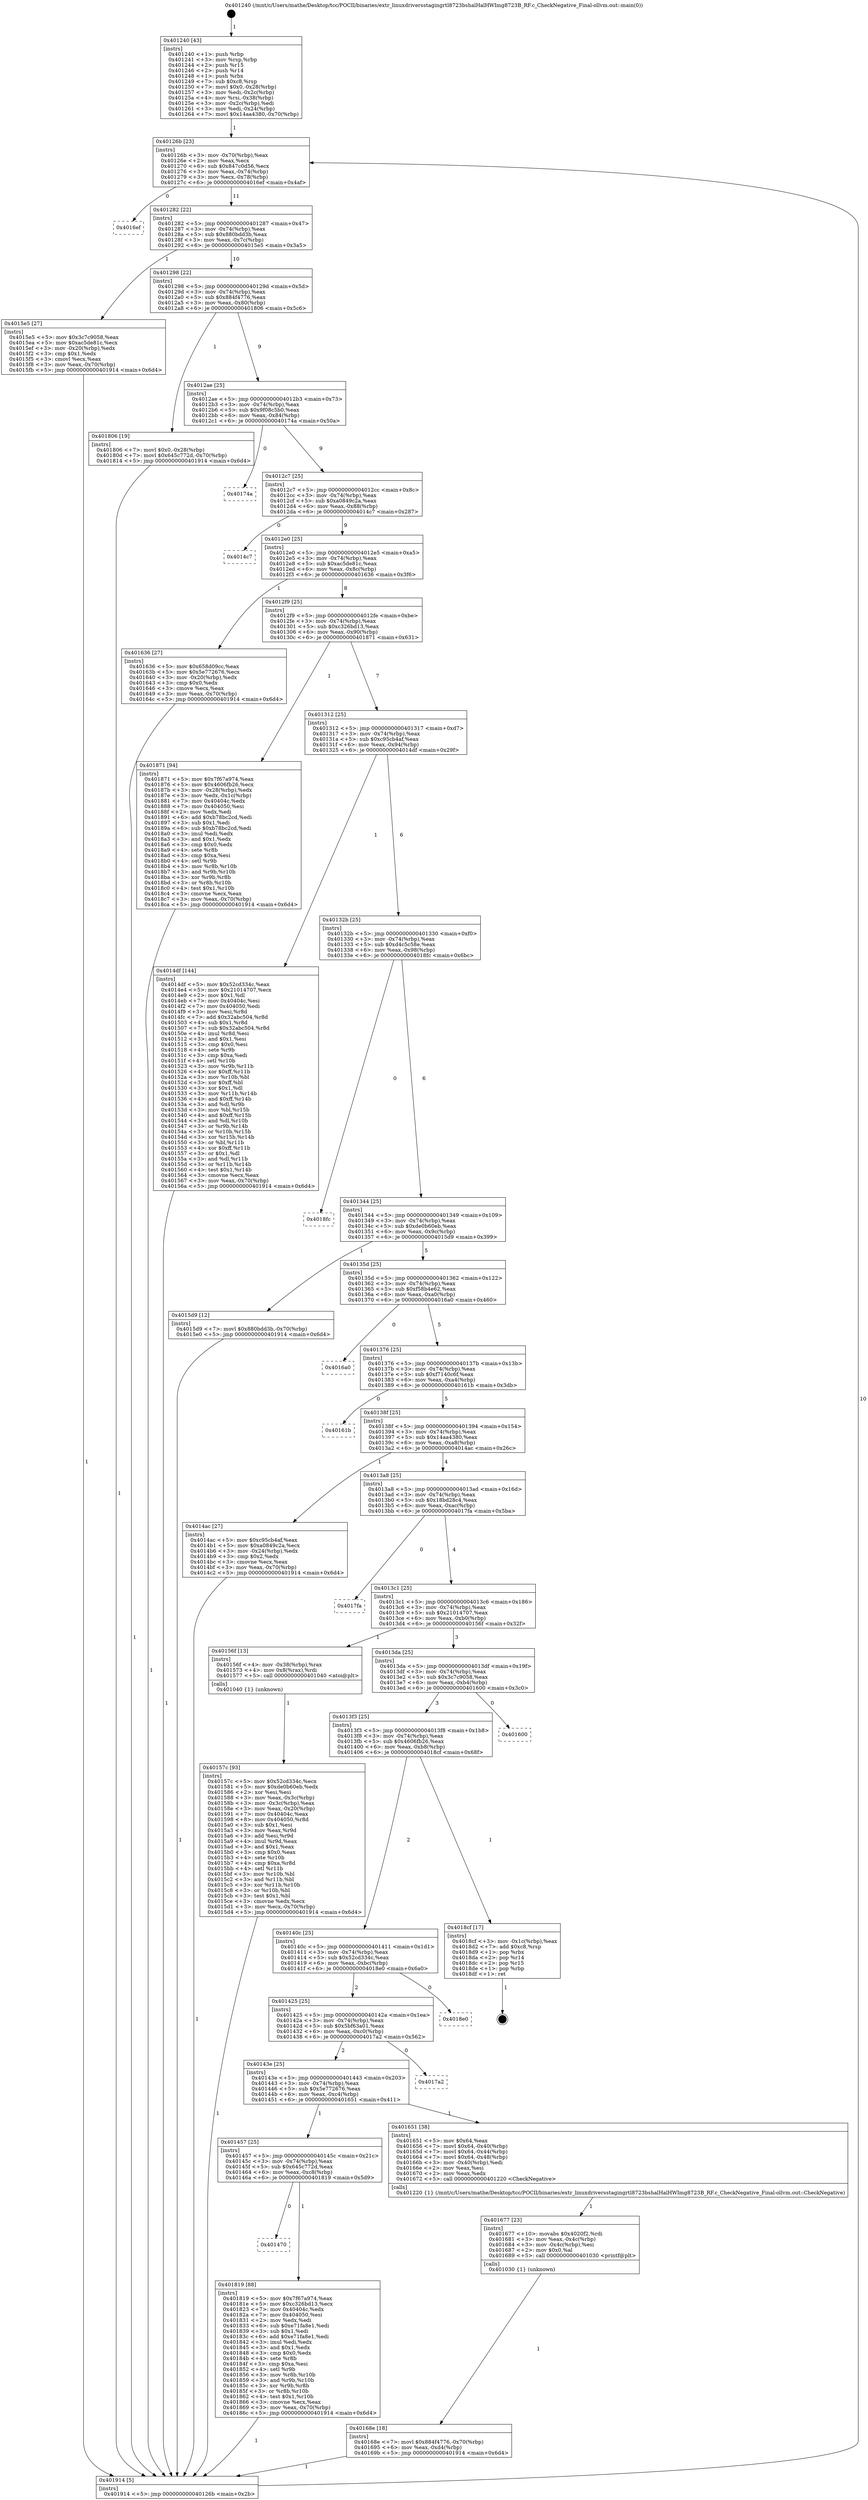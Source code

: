 digraph "0x401240" {
  label = "0x401240 (/mnt/c/Users/mathe/Desktop/tcc/POCII/binaries/extr_linuxdriversstagingrtl8723bshalHalHWImg8723B_RF.c_CheckNegative_Final-ollvm.out::main(0))"
  labelloc = "t"
  node[shape=record]

  Entry [label="",width=0.3,height=0.3,shape=circle,fillcolor=black,style=filled]
  "0x40126b" [label="{
     0x40126b [23]\l
     | [instrs]\l
     &nbsp;&nbsp;0x40126b \<+3\>: mov -0x70(%rbp),%eax\l
     &nbsp;&nbsp;0x40126e \<+2\>: mov %eax,%ecx\l
     &nbsp;&nbsp;0x401270 \<+6\>: sub $0x847c0d56,%ecx\l
     &nbsp;&nbsp;0x401276 \<+3\>: mov %eax,-0x74(%rbp)\l
     &nbsp;&nbsp;0x401279 \<+3\>: mov %ecx,-0x78(%rbp)\l
     &nbsp;&nbsp;0x40127c \<+6\>: je 00000000004016ef \<main+0x4af\>\l
  }"]
  "0x4016ef" [label="{
     0x4016ef\l
  }", style=dashed]
  "0x401282" [label="{
     0x401282 [22]\l
     | [instrs]\l
     &nbsp;&nbsp;0x401282 \<+5\>: jmp 0000000000401287 \<main+0x47\>\l
     &nbsp;&nbsp;0x401287 \<+3\>: mov -0x74(%rbp),%eax\l
     &nbsp;&nbsp;0x40128a \<+5\>: sub $0x880bdd3b,%eax\l
     &nbsp;&nbsp;0x40128f \<+3\>: mov %eax,-0x7c(%rbp)\l
     &nbsp;&nbsp;0x401292 \<+6\>: je 00000000004015e5 \<main+0x3a5\>\l
  }"]
  Exit [label="",width=0.3,height=0.3,shape=circle,fillcolor=black,style=filled,peripheries=2]
  "0x4015e5" [label="{
     0x4015e5 [27]\l
     | [instrs]\l
     &nbsp;&nbsp;0x4015e5 \<+5\>: mov $0x3c7c9058,%eax\l
     &nbsp;&nbsp;0x4015ea \<+5\>: mov $0xac5de81c,%ecx\l
     &nbsp;&nbsp;0x4015ef \<+3\>: mov -0x20(%rbp),%edx\l
     &nbsp;&nbsp;0x4015f2 \<+3\>: cmp $0x1,%edx\l
     &nbsp;&nbsp;0x4015f5 \<+3\>: cmovl %ecx,%eax\l
     &nbsp;&nbsp;0x4015f8 \<+3\>: mov %eax,-0x70(%rbp)\l
     &nbsp;&nbsp;0x4015fb \<+5\>: jmp 0000000000401914 \<main+0x6d4\>\l
  }"]
  "0x401298" [label="{
     0x401298 [22]\l
     | [instrs]\l
     &nbsp;&nbsp;0x401298 \<+5\>: jmp 000000000040129d \<main+0x5d\>\l
     &nbsp;&nbsp;0x40129d \<+3\>: mov -0x74(%rbp),%eax\l
     &nbsp;&nbsp;0x4012a0 \<+5\>: sub $0x884f4776,%eax\l
     &nbsp;&nbsp;0x4012a5 \<+3\>: mov %eax,-0x80(%rbp)\l
     &nbsp;&nbsp;0x4012a8 \<+6\>: je 0000000000401806 \<main+0x5c6\>\l
  }"]
  "0x401470" [label="{
     0x401470\l
  }", style=dashed]
  "0x401806" [label="{
     0x401806 [19]\l
     | [instrs]\l
     &nbsp;&nbsp;0x401806 \<+7\>: movl $0x0,-0x28(%rbp)\l
     &nbsp;&nbsp;0x40180d \<+7\>: movl $0x645c772d,-0x70(%rbp)\l
     &nbsp;&nbsp;0x401814 \<+5\>: jmp 0000000000401914 \<main+0x6d4\>\l
  }"]
  "0x4012ae" [label="{
     0x4012ae [25]\l
     | [instrs]\l
     &nbsp;&nbsp;0x4012ae \<+5\>: jmp 00000000004012b3 \<main+0x73\>\l
     &nbsp;&nbsp;0x4012b3 \<+3\>: mov -0x74(%rbp),%eax\l
     &nbsp;&nbsp;0x4012b6 \<+5\>: sub $0x9f08c5b0,%eax\l
     &nbsp;&nbsp;0x4012bb \<+6\>: mov %eax,-0x84(%rbp)\l
     &nbsp;&nbsp;0x4012c1 \<+6\>: je 000000000040174a \<main+0x50a\>\l
  }"]
  "0x401819" [label="{
     0x401819 [88]\l
     | [instrs]\l
     &nbsp;&nbsp;0x401819 \<+5\>: mov $0x7f67a974,%eax\l
     &nbsp;&nbsp;0x40181e \<+5\>: mov $0xc326bd13,%ecx\l
     &nbsp;&nbsp;0x401823 \<+7\>: mov 0x40404c,%edx\l
     &nbsp;&nbsp;0x40182a \<+7\>: mov 0x404050,%esi\l
     &nbsp;&nbsp;0x401831 \<+2\>: mov %edx,%edi\l
     &nbsp;&nbsp;0x401833 \<+6\>: sub $0xe71fa8e1,%edi\l
     &nbsp;&nbsp;0x401839 \<+3\>: sub $0x1,%edi\l
     &nbsp;&nbsp;0x40183c \<+6\>: add $0xe71fa8e1,%edi\l
     &nbsp;&nbsp;0x401842 \<+3\>: imul %edi,%edx\l
     &nbsp;&nbsp;0x401845 \<+3\>: and $0x1,%edx\l
     &nbsp;&nbsp;0x401848 \<+3\>: cmp $0x0,%edx\l
     &nbsp;&nbsp;0x40184b \<+4\>: sete %r8b\l
     &nbsp;&nbsp;0x40184f \<+3\>: cmp $0xa,%esi\l
     &nbsp;&nbsp;0x401852 \<+4\>: setl %r9b\l
     &nbsp;&nbsp;0x401856 \<+3\>: mov %r8b,%r10b\l
     &nbsp;&nbsp;0x401859 \<+3\>: and %r9b,%r10b\l
     &nbsp;&nbsp;0x40185c \<+3\>: xor %r9b,%r8b\l
     &nbsp;&nbsp;0x40185f \<+3\>: or %r8b,%r10b\l
     &nbsp;&nbsp;0x401862 \<+4\>: test $0x1,%r10b\l
     &nbsp;&nbsp;0x401866 \<+3\>: cmovne %ecx,%eax\l
     &nbsp;&nbsp;0x401869 \<+3\>: mov %eax,-0x70(%rbp)\l
     &nbsp;&nbsp;0x40186c \<+5\>: jmp 0000000000401914 \<main+0x6d4\>\l
  }"]
  "0x40174a" [label="{
     0x40174a\l
  }", style=dashed]
  "0x4012c7" [label="{
     0x4012c7 [25]\l
     | [instrs]\l
     &nbsp;&nbsp;0x4012c7 \<+5\>: jmp 00000000004012cc \<main+0x8c\>\l
     &nbsp;&nbsp;0x4012cc \<+3\>: mov -0x74(%rbp),%eax\l
     &nbsp;&nbsp;0x4012cf \<+5\>: sub $0xa0849c2a,%eax\l
     &nbsp;&nbsp;0x4012d4 \<+6\>: mov %eax,-0x88(%rbp)\l
     &nbsp;&nbsp;0x4012da \<+6\>: je 00000000004014c7 \<main+0x287\>\l
  }"]
  "0x40168e" [label="{
     0x40168e [18]\l
     | [instrs]\l
     &nbsp;&nbsp;0x40168e \<+7\>: movl $0x884f4776,-0x70(%rbp)\l
     &nbsp;&nbsp;0x401695 \<+6\>: mov %eax,-0xd4(%rbp)\l
     &nbsp;&nbsp;0x40169b \<+5\>: jmp 0000000000401914 \<main+0x6d4\>\l
  }"]
  "0x4014c7" [label="{
     0x4014c7\l
  }", style=dashed]
  "0x4012e0" [label="{
     0x4012e0 [25]\l
     | [instrs]\l
     &nbsp;&nbsp;0x4012e0 \<+5\>: jmp 00000000004012e5 \<main+0xa5\>\l
     &nbsp;&nbsp;0x4012e5 \<+3\>: mov -0x74(%rbp),%eax\l
     &nbsp;&nbsp;0x4012e8 \<+5\>: sub $0xac5de81c,%eax\l
     &nbsp;&nbsp;0x4012ed \<+6\>: mov %eax,-0x8c(%rbp)\l
     &nbsp;&nbsp;0x4012f3 \<+6\>: je 0000000000401636 \<main+0x3f6\>\l
  }"]
  "0x401677" [label="{
     0x401677 [23]\l
     | [instrs]\l
     &nbsp;&nbsp;0x401677 \<+10\>: movabs $0x4020f2,%rdi\l
     &nbsp;&nbsp;0x401681 \<+3\>: mov %eax,-0x4c(%rbp)\l
     &nbsp;&nbsp;0x401684 \<+3\>: mov -0x4c(%rbp),%esi\l
     &nbsp;&nbsp;0x401687 \<+2\>: mov $0x0,%al\l
     &nbsp;&nbsp;0x401689 \<+5\>: call 0000000000401030 \<printf@plt\>\l
     | [calls]\l
     &nbsp;&nbsp;0x401030 \{1\} (unknown)\l
  }"]
  "0x401636" [label="{
     0x401636 [27]\l
     | [instrs]\l
     &nbsp;&nbsp;0x401636 \<+5\>: mov $0x658d09cc,%eax\l
     &nbsp;&nbsp;0x40163b \<+5\>: mov $0x5e772676,%ecx\l
     &nbsp;&nbsp;0x401640 \<+3\>: mov -0x20(%rbp),%edx\l
     &nbsp;&nbsp;0x401643 \<+3\>: cmp $0x0,%edx\l
     &nbsp;&nbsp;0x401646 \<+3\>: cmove %ecx,%eax\l
     &nbsp;&nbsp;0x401649 \<+3\>: mov %eax,-0x70(%rbp)\l
     &nbsp;&nbsp;0x40164c \<+5\>: jmp 0000000000401914 \<main+0x6d4\>\l
  }"]
  "0x4012f9" [label="{
     0x4012f9 [25]\l
     | [instrs]\l
     &nbsp;&nbsp;0x4012f9 \<+5\>: jmp 00000000004012fe \<main+0xbe\>\l
     &nbsp;&nbsp;0x4012fe \<+3\>: mov -0x74(%rbp),%eax\l
     &nbsp;&nbsp;0x401301 \<+5\>: sub $0xc326bd13,%eax\l
     &nbsp;&nbsp;0x401306 \<+6\>: mov %eax,-0x90(%rbp)\l
     &nbsp;&nbsp;0x40130c \<+6\>: je 0000000000401871 \<main+0x631\>\l
  }"]
  "0x401457" [label="{
     0x401457 [25]\l
     | [instrs]\l
     &nbsp;&nbsp;0x401457 \<+5\>: jmp 000000000040145c \<main+0x21c\>\l
     &nbsp;&nbsp;0x40145c \<+3\>: mov -0x74(%rbp),%eax\l
     &nbsp;&nbsp;0x40145f \<+5\>: sub $0x645c772d,%eax\l
     &nbsp;&nbsp;0x401464 \<+6\>: mov %eax,-0xc8(%rbp)\l
     &nbsp;&nbsp;0x40146a \<+6\>: je 0000000000401819 \<main+0x5d9\>\l
  }"]
  "0x401871" [label="{
     0x401871 [94]\l
     | [instrs]\l
     &nbsp;&nbsp;0x401871 \<+5\>: mov $0x7f67a974,%eax\l
     &nbsp;&nbsp;0x401876 \<+5\>: mov $0x4606fb26,%ecx\l
     &nbsp;&nbsp;0x40187b \<+3\>: mov -0x28(%rbp),%edx\l
     &nbsp;&nbsp;0x40187e \<+3\>: mov %edx,-0x1c(%rbp)\l
     &nbsp;&nbsp;0x401881 \<+7\>: mov 0x40404c,%edx\l
     &nbsp;&nbsp;0x401888 \<+7\>: mov 0x404050,%esi\l
     &nbsp;&nbsp;0x40188f \<+2\>: mov %edx,%edi\l
     &nbsp;&nbsp;0x401891 \<+6\>: add $0xb78bc2cd,%edi\l
     &nbsp;&nbsp;0x401897 \<+3\>: sub $0x1,%edi\l
     &nbsp;&nbsp;0x40189a \<+6\>: sub $0xb78bc2cd,%edi\l
     &nbsp;&nbsp;0x4018a0 \<+3\>: imul %edi,%edx\l
     &nbsp;&nbsp;0x4018a3 \<+3\>: and $0x1,%edx\l
     &nbsp;&nbsp;0x4018a6 \<+3\>: cmp $0x0,%edx\l
     &nbsp;&nbsp;0x4018a9 \<+4\>: sete %r8b\l
     &nbsp;&nbsp;0x4018ad \<+3\>: cmp $0xa,%esi\l
     &nbsp;&nbsp;0x4018b0 \<+4\>: setl %r9b\l
     &nbsp;&nbsp;0x4018b4 \<+3\>: mov %r8b,%r10b\l
     &nbsp;&nbsp;0x4018b7 \<+3\>: and %r9b,%r10b\l
     &nbsp;&nbsp;0x4018ba \<+3\>: xor %r9b,%r8b\l
     &nbsp;&nbsp;0x4018bd \<+3\>: or %r8b,%r10b\l
     &nbsp;&nbsp;0x4018c0 \<+4\>: test $0x1,%r10b\l
     &nbsp;&nbsp;0x4018c4 \<+3\>: cmovne %ecx,%eax\l
     &nbsp;&nbsp;0x4018c7 \<+3\>: mov %eax,-0x70(%rbp)\l
     &nbsp;&nbsp;0x4018ca \<+5\>: jmp 0000000000401914 \<main+0x6d4\>\l
  }"]
  "0x401312" [label="{
     0x401312 [25]\l
     | [instrs]\l
     &nbsp;&nbsp;0x401312 \<+5\>: jmp 0000000000401317 \<main+0xd7\>\l
     &nbsp;&nbsp;0x401317 \<+3\>: mov -0x74(%rbp),%eax\l
     &nbsp;&nbsp;0x40131a \<+5\>: sub $0xc95cb4af,%eax\l
     &nbsp;&nbsp;0x40131f \<+6\>: mov %eax,-0x94(%rbp)\l
     &nbsp;&nbsp;0x401325 \<+6\>: je 00000000004014df \<main+0x29f\>\l
  }"]
  "0x401651" [label="{
     0x401651 [38]\l
     | [instrs]\l
     &nbsp;&nbsp;0x401651 \<+5\>: mov $0x64,%eax\l
     &nbsp;&nbsp;0x401656 \<+7\>: movl $0x64,-0x40(%rbp)\l
     &nbsp;&nbsp;0x40165d \<+7\>: movl $0x64,-0x44(%rbp)\l
     &nbsp;&nbsp;0x401664 \<+7\>: movl $0x64,-0x48(%rbp)\l
     &nbsp;&nbsp;0x40166b \<+3\>: mov -0x40(%rbp),%edi\l
     &nbsp;&nbsp;0x40166e \<+2\>: mov %eax,%esi\l
     &nbsp;&nbsp;0x401670 \<+2\>: mov %eax,%edx\l
     &nbsp;&nbsp;0x401672 \<+5\>: call 0000000000401220 \<CheckNegative\>\l
     | [calls]\l
     &nbsp;&nbsp;0x401220 \{1\} (/mnt/c/Users/mathe/Desktop/tcc/POCII/binaries/extr_linuxdriversstagingrtl8723bshalHalHWImg8723B_RF.c_CheckNegative_Final-ollvm.out::CheckNegative)\l
  }"]
  "0x4014df" [label="{
     0x4014df [144]\l
     | [instrs]\l
     &nbsp;&nbsp;0x4014df \<+5\>: mov $0x52cd334c,%eax\l
     &nbsp;&nbsp;0x4014e4 \<+5\>: mov $0x21014707,%ecx\l
     &nbsp;&nbsp;0x4014e9 \<+2\>: mov $0x1,%dl\l
     &nbsp;&nbsp;0x4014eb \<+7\>: mov 0x40404c,%esi\l
     &nbsp;&nbsp;0x4014f2 \<+7\>: mov 0x404050,%edi\l
     &nbsp;&nbsp;0x4014f9 \<+3\>: mov %esi,%r8d\l
     &nbsp;&nbsp;0x4014fc \<+7\>: add $0x32abc504,%r8d\l
     &nbsp;&nbsp;0x401503 \<+4\>: sub $0x1,%r8d\l
     &nbsp;&nbsp;0x401507 \<+7\>: sub $0x32abc504,%r8d\l
     &nbsp;&nbsp;0x40150e \<+4\>: imul %r8d,%esi\l
     &nbsp;&nbsp;0x401512 \<+3\>: and $0x1,%esi\l
     &nbsp;&nbsp;0x401515 \<+3\>: cmp $0x0,%esi\l
     &nbsp;&nbsp;0x401518 \<+4\>: sete %r9b\l
     &nbsp;&nbsp;0x40151c \<+3\>: cmp $0xa,%edi\l
     &nbsp;&nbsp;0x40151f \<+4\>: setl %r10b\l
     &nbsp;&nbsp;0x401523 \<+3\>: mov %r9b,%r11b\l
     &nbsp;&nbsp;0x401526 \<+4\>: xor $0xff,%r11b\l
     &nbsp;&nbsp;0x40152a \<+3\>: mov %r10b,%bl\l
     &nbsp;&nbsp;0x40152d \<+3\>: xor $0xff,%bl\l
     &nbsp;&nbsp;0x401530 \<+3\>: xor $0x1,%dl\l
     &nbsp;&nbsp;0x401533 \<+3\>: mov %r11b,%r14b\l
     &nbsp;&nbsp;0x401536 \<+4\>: and $0xff,%r14b\l
     &nbsp;&nbsp;0x40153a \<+3\>: and %dl,%r9b\l
     &nbsp;&nbsp;0x40153d \<+3\>: mov %bl,%r15b\l
     &nbsp;&nbsp;0x401540 \<+4\>: and $0xff,%r15b\l
     &nbsp;&nbsp;0x401544 \<+3\>: and %dl,%r10b\l
     &nbsp;&nbsp;0x401547 \<+3\>: or %r9b,%r14b\l
     &nbsp;&nbsp;0x40154a \<+3\>: or %r10b,%r15b\l
     &nbsp;&nbsp;0x40154d \<+3\>: xor %r15b,%r14b\l
     &nbsp;&nbsp;0x401550 \<+3\>: or %bl,%r11b\l
     &nbsp;&nbsp;0x401553 \<+4\>: xor $0xff,%r11b\l
     &nbsp;&nbsp;0x401557 \<+3\>: or $0x1,%dl\l
     &nbsp;&nbsp;0x40155a \<+3\>: and %dl,%r11b\l
     &nbsp;&nbsp;0x40155d \<+3\>: or %r11b,%r14b\l
     &nbsp;&nbsp;0x401560 \<+4\>: test $0x1,%r14b\l
     &nbsp;&nbsp;0x401564 \<+3\>: cmovne %ecx,%eax\l
     &nbsp;&nbsp;0x401567 \<+3\>: mov %eax,-0x70(%rbp)\l
     &nbsp;&nbsp;0x40156a \<+5\>: jmp 0000000000401914 \<main+0x6d4\>\l
  }"]
  "0x40132b" [label="{
     0x40132b [25]\l
     | [instrs]\l
     &nbsp;&nbsp;0x40132b \<+5\>: jmp 0000000000401330 \<main+0xf0\>\l
     &nbsp;&nbsp;0x401330 \<+3\>: mov -0x74(%rbp),%eax\l
     &nbsp;&nbsp;0x401333 \<+5\>: sub $0xd4c5c58e,%eax\l
     &nbsp;&nbsp;0x401338 \<+6\>: mov %eax,-0x98(%rbp)\l
     &nbsp;&nbsp;0x40133e \<+6\>: je 00000000004018fc \<main+0x6bc\>\l
  }"]
  "0x40143e" [label="{
     0x40143e [25]\l
     | [instrs]\l
     &nbsp;&nbsp;0x40143e \<+5\>: jmp 0000000000401443 \<main+0x203\>\l
     &nbsp;&nbsp;0x401443 \<+3\>: mov -0x74(%rbp),%eax\l
     &nbsp;&nbsp;0x401446 \<+5\>: sub $0x5e772676,%eax\l
     &nbsp;&nbsp;0x40144b \<+6\>: mov %eax,-0xc4(%rbp)\l
     &nbsp;&nbsp;0x401451 \<+6\>: je 0000000000401651 \<main+0x411\>\l
  }"]
  "0x4018fc" [label="{
     0x4018fc\l
  }", style=dashed]
  "0x401344" [label="{
     0x401344 [25]\l
     | [instrs]\l
     &nbsp;&nbsp;0x401344 \<+5\>: jmp 0000000000401349 \<main+0x109\>\l
     &nbsp;&nbsp;0x401349 \<+3\>: mov -0x74(%rbp),%eax\l
     &nbsp;&nbsp;0x40134c \<+5\>: sub $0xde0b60eb,%eax\l
     &nbsp;&nbsp;0x401351 \<+6\>: mov %eax,-0x9c(%rbp)\l
     &nbsp;&nbsp;0x401357 \<+6\>: je 00000000004015d9 \<main+0x399\>\l
  }"]
  "0x4017a2" [label="{
     0x4017a2\l
  }", style=dashed]
  "0x4015d9" [label="{
     0x4015d9 [12]\l
     | [instrs]\l
     &nbsp;&nbsp;0x4015d9 \<+7\>: movl $0x880bdd3b,-0x70(%rbp)\l
     &nbsp;&nbsp;0x4015e0 \<+5\>: jmp 0000000000401914 \<main+0x6d4\>\l
  }"]
  "0x40135d" [label="{
     0x40135d [25]\l
     | [instrs]\l
     &nbsp;&nbsp;0x40135d \<+5\>: jmp 0000000000401362 \<main+0x122\>\l
     &nbsp;&nbsp;0x401362 \<+3\>: mov -0x74(%rbp),%eax\l
     &nbsp;&nbsp;0x401365 \<+5\>: sub $0xf58b4e62,%eax\l
     &nbsp;&nbsp;0x40136a \<+6\>: mov %eax,-0xa0(%rbp)\l
     &nbsp;&nbsp;0x401370 \<+6\>: je 00000000004016a0 \<main+0x460\>\l
  }"]
  "0x401425" [label="{
     0x401425 [25]\l
     | [instrs]\l
     &nbsp;&nbsp;0x401425 \<+5\>: jmp 000000000040142a \<main+0x1ea\>\l
     &nbsp;&nbsp;0x40142a \<+3\>: mov -0x74(%rbp),%eax\l
     &nbsp;&nbsp;0x40142d \<+5\>: sub $0x5bf63a01,%eax\l
     &nbsp;&nbsp;0x401432 \<+6\>: mov %eax,-0xc0(%rbp)\l
     &nbsp;&nbsp;0x401438 \<+6\>: je 00000000004017a2 \<main+0x562\>\l
  }"]
  "0x4016a0" [label="{
     0x4016a0\l
  }", style=dashed]
  "0x401376" [label="{
     0x401376 [25]\l
     | [instrs]\l
     &nbsp;&nbsp;0x401376 \<+5\>: jmp 000000000040137b \<main+0x13b\>\l
     &nbsp;&nbsp;0x40137b \<+3\>: mov -0x74(%rbp),%eax\l
     &nbsp;&nbsp;0x40137e \<+5\>: sub $0xf7140c6f,%eax\l
     &nbsp;&nbsp;0x401383 \<+6\>: mov %eax,-0xa4(%rbp)\l
     &nbsp;&nbsp;0x401389 \<+6\>: je 000000000040161b \<main+0x3db\>\l
  }"]
  "0x4018e0" [label="{
     0x4018e0\l
  }", style=dashed]
  "0x40161b" [label="{
     0x40161b\l
  }", style=dashed]
  "0x40138f" [label="{
     0x40138f [25]\l
     | [instrs]\l
     &nbsp;&nbsp;0x40138f \<+5\>: jmp 0000000000401394 \<main+0x154\>\l
     &nbsp;&nbsp;0x401394 \<+3\>: mov -0x74(%rbp),%eax\l
     &nbsp;&nbsp;0x401397 \<+5\>: sub $0x14aa4380,%eax\l
     &nbsp;&nbsp;0x40139c \<+6\>: mov %eax,-0xa8(%rbp)\l
     &nbsp;&nbsp;0x4013a2 \<+6\>: je 00000000004014ac \<main+0x26c\>\l
  }"]
  "0x40140c" [label="{
     0x40140c [25]\l
     | [instrs]\l
     &nbsp;&nbsp;0x40140c \<+5\>: jmp 0000000000401411 \<main+0x1d1\>\l
     &nbsp;&nbsp;0x401411 \<+3\>: mov -0x74(%rbp),%eax\l
     &nbsp;&nbsp;0x401414 \<+5\>: sub $0x52cd334c,%eax\l
     &nbsp;&nbsp;0x401419 \<+6\>: mov %eax,-0xbc(%rbp)\l
     &nbsp;&nbsp;0x40141f \<+6\>: je 00000000004018e0 \<main+0x6a0\>\l
  }"]
  "0x4014ac" [label="{
     0x4014ac [27]\l
     | [instrs]\l
     &nbsp;&nbsp;0x4014ac \<+5\>: mov $0xc95cb4af,%eax\l
     &nbsp;&nbsp;0x4014b1 \<+5\>: mov $0xa0849c2a,%ecx\l
     &nbsp;&nbsp;0x4014b6 \<+3\>: mov -0x24(%rbp),%edx\l
     &nbsp;&nbsp;0x4014b9 \<+3\>: cmp $0x2,%edx\l
     &nbsp;&nbsp;0x4014bc \<+3\>: cmovne %ecx,%eax\l
     &nbsp;&nbsp;0x4014bf \<+3\>: mov %eax,-0x70(%rbp)\l
     &nbsp;&nbsp;0x4014c2 \<+5\>: jmp 0000000000401914 \<main+0x6d4\>\l
  }"]
  "0x4013a8" [label="{
     0x4013a8 [25]\l
     | [instrs]\l
     &nbsp;&nbsp;0x4013a8 \<+5\>: jmp 00000000004013ad \<main+0x16d\>\l
     &nbsp;&nbsp;0x4013ad \<+3\>: mov -0x74(%rbp),%eax\l
     &nbsp;&nbsp;0x4013b0 \<+5\>: sub $0x18bd28c4,%eax\l
     &nbsp;&nbsp;0x4013b5 \<+6\>: mov %eax,-0xac(%rbp)\l
     &nbsp;&nbsp;0x4013bb \<+6\>: je 00000000004017fa \<main+0x5ba\>\l
  }"]
  "0x401914" [label="{
     0x401914 [5]\l
     | [instrs]\l
     &nbsp;&nbsp;0x401914 \<+5\>: jmp 000000000040126b \<main+0x2b\>\l
  }"]
  "0x401240" [label="{
     0x401240 [43]\l
     | [instrs]\l
     &nbsp;&nbsp;0x401240 \<+1\>: push %rbp\l
     &nbsp;&nbsp;0x401241 \<+3\>: mov %rsp,%rbp\l
     &nbsp;&nbsp;0x401244 \<+2\>: push %r15\l
     &nbsp;&nbsp;0x401246 \<+2\>: push %r14\l
     &nbsp;&nbsp;0x401248 \<+1\>: push %rbx\l
     &nbsp;&nbsp;0x401249 \<+7\>: sub $0xc8,%rsp\l
     &nbsp;&nbsp;0x401250 \<+7\>: movl $0x0,-0x28(%rbp)\l
     &nbsp;&nbsp;0x401257 \<+3\>: mov %edi,-0x2c(%rbp)\l
     &nbsp;&nbsp;0x40125a \<+4\>: mov %rsi,-0x38(%rbp)\l
     &nbsp;&nbsp;0x40125e \<+3\>: mov -0x2c(%rbp),%edi\l
     &nbsp;&nbsp;0x401261 \<+3\>: mov %edi,-0x24(%rbp)\l
     &nbsp;&nbsp;0x401264 \<+7\>: movl $0x14aa4380,-0x70(%rbp)\l
  }"]
  "0x4018cf" [label="{
     0x4018cf [17]\l
     | [instrs]\l
     &nbsp;&nbsp;0x4018cf \<+3\>: mov -0x1c(%rbp),%eax\l
     &nbsp;&nbsp;0x4018d2 \<+7\>: add $0xc8,%rsp\l
     &nbsp;&nbsp;0x4018d9 \<+1\>: pop %rbx\l
     &nbsp;&nbsp;0x4018da \<+2\>: pop %r14\l
     &nbsp;&nbsp;0x4018dc \<+2\>: pop %r15\l
     &nbsp;&nbsp;0x4018de \<+1\>: pop %rbp\l
     &nbsp;&nbsp;0x4018df \<+1\>: ret\l
  }"]
  "0x4017fa" [label="{
     0x4017fa\l
  }", style=dashed]
  "0x4013c1" [label="{
     0x4013c1 [25]\l
     | [instrs]\l
     &nbsp;&nbsp;0x4013c1 \<+5\>: jmp 00000000004013c6 \<main+0x186\>\l
     &nbsp;&nbsp;0x4013c6 \<+3\>: mov -0x74(%rbp),%eax\l
     &nbsp;&nbsp;0x4013c9 \<+5\>: sub $0x21014707,%eax\l
     &nbsp;&nbsp;0x4013ce \<+6\>: mov %eax,-0xb0(%rbp)\l
     &nbsp;&nbsp;0x4013d4 \<+6\>: je 000000000040156f \<main+0x32f\>\l
  }"]
  "0x4013f3" [label="{
     0x4013f3 [25]\l
     | [instrs]\l
     &nbsp;&nbsp;0x4013f3 \<+5\>: jmp 00000000004013f8 \<main+0x1b8\>\l
     &nbsp;&nbsp;0x4013f8 \<+3\>: mov -0x74(%rbp),%eax\l
     &nbsp;&nbsp;0x4013fb \<+5\>: sub $0x4606fb26,%eax\l
     &nbsp;&nbsp;0x401400 \<+6\>: mov %eax,-0xb8(%rbp)\l
     &nbsp;&nbsp;0x401406 \<+6\>: je 00000000004018cf \<main+0x68f\>\l
  }"]
  "0x40156f" [label="{
     0x40156f [13]\l
     | [instrs]\l
     &nbsp;&nbsp;0x40156f \<+4\>: mov -0x38(%rbp),%rax\l
     &nbsp;&nbsp;0x401573 \<+4\>: mov 0x8(%rax),%rdi\l
     &nbsp;&nbsp;0x401577 \<+5\>: call 0000000000401040 \<atoi@plt\>\l
     | [calls]\l
     &nbsp;&nbsp;0x401040 \{1\} (unknown)\l
  }"]
  "0x4013da" [label="{
     0x4013da [25]\l
     | [instrs]\l
     &nbsp;&nbsp;0x4013da \<+5\>: jmp 00000000004013df \<main+0x19f\>\l
     &nbsp;&nbsp;0x4013df \<+3\>: mov -0x74(%rbp),%eax\l
     &nbsp;&nbsp;0x4013e2 \<+5\>: sub $0x3c7c9058,%eax\l
     &nbsp;&nbsp;0x4013e7 \<+6\>: mov %eax,-0xb4(%rbp)\l
     &nbsp;&nbsp;0x4013ed \<+6\>: je 0000000000401600 \<main+0x3c0\>\l
  }"]
  "0x40157c" [label="{
     0x40157c [93]\l
     | [instrs]\l
     &nbsp;&nbsp;0x40157c \<+5\>: mov $0x52cd334c,%ecx\l
     &nbsp;&nbsp;0x401581 \<+5\>: mov $0xde0b60eb,%edx\l
     &nbsp;&nbsp;0x401586 \<+2\>: xor %esi,%esi\l
     &nbsp;&nbsp;0x401588 \<+3\>: mov %eax,-0x3c(%rbp)\l
     &nbsp;&nbsp;0x40158b \<+3\>: mov -0x3c(%rbp),%eax\l
     &nbsp;&nbsp;0x40158e \<+3\>: mov %eax,-0x20(%rbp)\l
     &nbsp;&nbsp;0x401591 \<+7\>: mov 0x40404c,%eax\l
     &nbsp;&nbsp;0x401598 \<+8\>: mov 0x404050,%r8d\l
     &nbsp;&nbsp;0x4015a0 \<+3\>: sub $0x1,%esi\l
     &nbsp;&nbsp;0x4015a3 \<+3\>: mov %eax,%r9d\l
     &nbsp;&nbsp;0x4015a6 \<+3\>: add %esi,%r9d\l
     &nbsp;&nbsp;0x4015a9 \<+4\>: imul %r9d,%eax\l
     &nbsp;&nbsp;0x4015ad \<+3\>: and $0x1,%eax\l
     &nbsp;&nbsp;0x4015b0 \<+3\>: cmp $0x0,%eax\l
     &nbsp;&nbsp;0x4015b3 \<+4\>: sete %r10b\l
     &nbsp;&nbsp;0x4015b7 \<+4\>: cmp $0xa,%r8d\l
     &nbsp;&nbsp;0x4015bb \<+4\>: setl %r11b\l
     &nbsp;&nbsp;0x4015bf \<+3\>: mov %r10b,%bl\l
     &nbsp;&nbsp;0x4015c2 \<+3\>: and %r11b,%bl\l
     &nbsp;&nbsp;0x4015c5 \<+3\>: xor %r11b,%r10b\l
     &nbsp;&nbsp;0x4015c8 \<+3\>: or %r10b,%bl\l
     &nbsp;&nbsp;0x4015cb \<+3\>: test $0x1,%bl\l
     &nbsp;&nbsp;0x4015ce \<+3\>: cmovne %edx,%ecx\l
     &nbsp;&nbsp;0x4015d1 \<+3\>: mov %ecx,-0x70(%rbp)\l
     &nbsp;&nbsp;0x4015d4 \<+5\>: jmp 0000000000401914 \<main+0x6d4\>\l
  }"]
  "0x401600" [label="{
     0x401600\l
  }", style=dashed]
  Entry -> "0x401240" [label=" 1"]
  "0x40126b" -> "0x4016ef" [label=" 0"]
  "0x40126b" -> "0x401282" [label=" 11"]
  "0x4018cf" -> Exit [label=" 1"]
  "0x401282" -> "0x4015e5" [label=" 1"]
  "0x401282" -> "0x401298" [label=" 10"]
  "0x401871" -> "0x401914" [label=" 1"]
  "0x401298" -> "0x401806" [label=" 1"]
  "0x401298" -> "0x4012ae" [label=" 9"]
  "0x401819" -> "0x401914" [label=" 1"]
  "0x4012ae" -> "0x40174a" [label=" 0"]
  "0x4012ae" -> "0x4012c7" [label=" 9"]
  "0x401457" -> "0x401470" [label=" 0"]
  "0x4012c7" -> "0x4014c7" [label=" 0"]
  "0x4012c7" -> "0x4012e0" [label=" 9"]
  "0x401457" -> "0x401819" [label=" 1"]
  "0x4012e0" -> "0x401636" [label=" 1"]
  "0x4012e0" -> "0x4012f9" [label=" 8"]
  "0x401806" -> "0x401914" [label=" 1"]
  "0x4012f9" -> "0x401871" [label=" 1"]
  "0x4012f9" -> "0x401312" [label=" 7"]
  "0x40168e" -> "0x401914" [label=" 1"]
  "0x401312" -> "0x4014df" [label=" 1"]
  "0x401312" -> "0x40132b" [label=" 6"]
  "0x401677" -> "0x40168e" [label=" 1"]
  "0x40132b" -> "0x4018fc" [label=" 0"]
  "0x40132b" -> "0x401344" [label=" 6"]
  "0x40143e" -> "0x401457" [label=" 1"]
  "0x401344" -> "0x4015d9" [label=" 1"]
  "0x401344" -> "0x40135d" [label=" 5"]
  "0x40143e" -> "0x401651" [label=" 1"]
  "0x40135d" -> "0x4016a0" [label=" 0"]
  "0x40135d" -> "0x401376" [label=" 5"]
  "0x401425" -> "0x40143e" [label=" 2"]
  "0x401376" -> "0x40161b" [label=" 0"]
  "0x401376" -> "0x40138f" [label=" 5"]
  "0x401425" -> "0x4017a2" [label=" 0"]
  "0x40138f" -> "0x4014ac" [label=" 1"]
  "0x40138f" -> "0x4013a8" [label=" 4"]
  "0x4014ac" -> "0x401914" [label=" 1"]
  "0x401240" -> "0x40126b" [label=" 1"]
  "0x401914" -> "0x40126b" [label=" 10"]
  "0x4014df" -> "0x401914" [label=" 1"]
  "0x40140c" -> "0x401425" [label=" 2"]
  "0x4013a8" -> "0x4017fa" [label=" 0"]
  "0x4013a8" -> "0x4013c1" [label=" 4"]
  "0x40140c" -> "0x4018e0" [label=" 0"]
  "0x4013c1" -> "0x40156f" [label=" 1"]
  "0x4013c1" -> "0x4013da" [label=" 3"]
  "0x40156f" -> "0x40157c" [label=" 1"]
  "0x40157c" -> "0x401914" [label=" 1"]
  "0x4015d9" -> "0x401914" [label=" 1"]
  "0x4015e5" -> "0x401914" [label=" 1"]
  "0x401636" -> "0x401914" [label=" 1"]
  "0x4013f3" -> "0x40140c" [label=" 2"]
  "0x4013da" -> "0x401600" [label=" 0"]
  "0x4013da" -> "0x4013f3" [label=" 3"]
  "0x401651" -> "0x401677" [label=" 1"]
  "0x4013f3" -> "0x4018cf" [label=" 1"]
}
